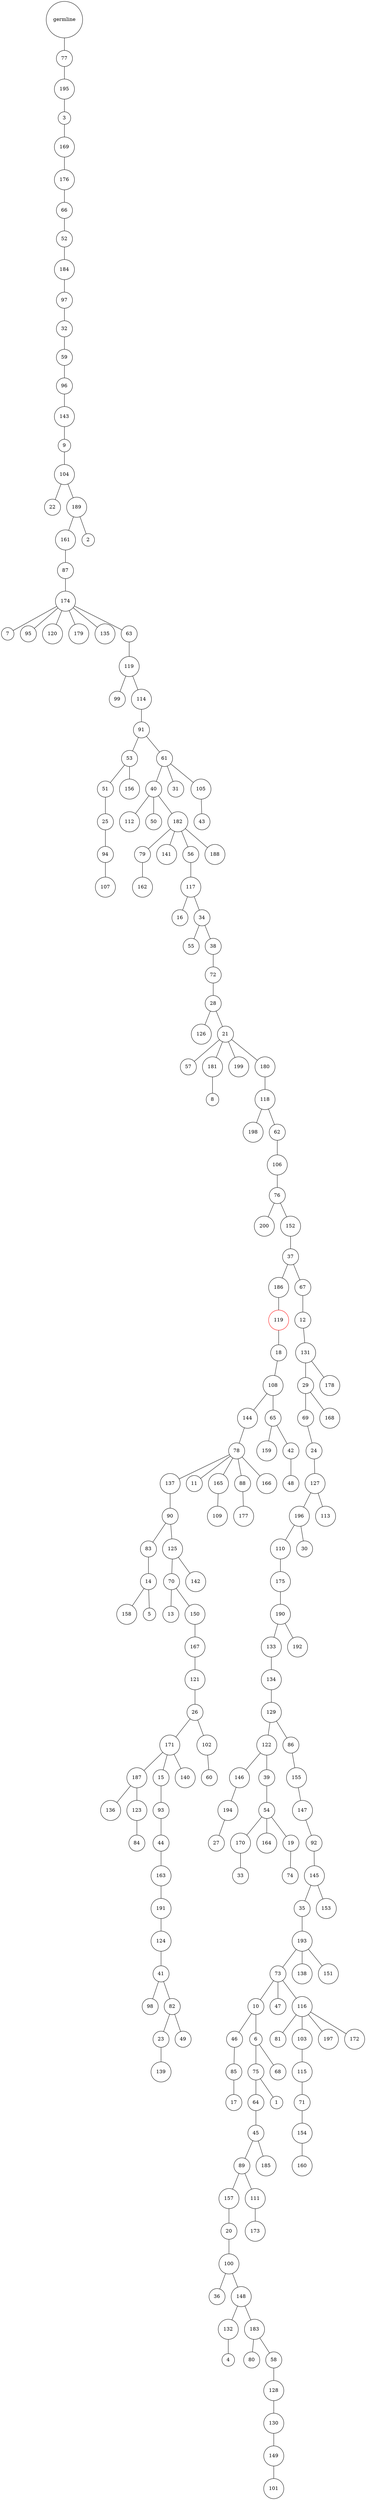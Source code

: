 graph {
	rankdir=UD;
	splines=line;
	node [shape=circle]
	"0x7fbac2d94be0" [label="germline"];
	"0x7fbac2d94c10" [label="77"];
	"0x7fbac2d94be0" -- "0x7fbac2d94c10" ;
	"0x7fbac2d94c40" [label="195"];
	"0x7fbac2d94c10" -- "0x7fbac2d94c40" ;
	"0x7fbac2d94c70" [label="3"];
	"0x7fbac2d94c40" -- "0x7fbac2d94c70" ;
	"0x7fbac2d94ca0" [label="169"];
	"0x7fbac2d94c70" -- "0x7fbac2d94ca0" ;
	"0x7fbac2d94cd0" [label="176"];
	"0x7fbac2d94ca0" -- "0x7fbac2d94cd0" ;
	"0x7fbac2d94d00" [label="66"];
	"0x7fbac2d94cd0" -- "0x7fbac2d94d00" ;
	"0x7fbac2d94d30" [label="52"];
	"0x7fbac2d94d00" -- "0x7fbac2d94d30" ;
	"0x7fbac2d94d60" [label="184"];
	"0x7fbac2d94d30" -- "0x7fbac2d94d60" ;
	"0x7fbac2d94d90" [label="97"];
	"0x7fbac2d94d60" -- "0x7fbac2d94d90" ;
	"0x7fbac2d94dc0" [label="32"];
	"0x7fbac2d94d90" -- "0x7fbac2d94dc0" ;
	"0x7fbac2d94df0" [label="59"];
	"0x7fbac2d94dc0" -- "0x7fbac2d94df0" ;
	"0x7fbac2d94e20" [label="96"];
	"0x7fbac2d94df0" -- "0x7fbac2d94e20" ;
	"0x7fbac2d94e50" [label="143"];
	"0x7fbac2d94e20" -- "0x7fbac2d94e50" ;
	"0x7fbac2d94e80" [label="9"];
	"0x7fbac2d94e50" -- "0x7fbac2d94e80" ;
	"0x7fbac2d94eb0" [label="104"];
	"0x7fbac2d94e80" -- "0x7fbac2d94eb0" ;
	"0x7fbac2d94ee0" [label="22"];
	"0x7fbac2d94eb0" -- "0x7fbac2d94ee0" ;
	"0x7fbac2d94f10" [label="189"];
	"0x7fbac2d94eb0" -- "0x7fbac2d94f10" ;
	"0x7fbac2d94f40" [label="161"];
	"0x7fbac2d94f10" -- "0x7fbac2d94f40" ;
	"0x7fbac2d94f70" [label="87"];
	"0x7fbac2d94f40" -- "0x7fbac2d94f70" ;
	"0x7fbac2d94fa0" [label="174"];
	"0x7fbac2d94f70" -- "0x7fbac2d94fa0" ;
	"0x7fbac2d94fd0" [label="7"];
	"0x7fbac2d94fa0" -- "0x7fbac2d94fd0" ;
	"0x7fbac2d96040" [label="95"];
	"0x7fbac2d94fa0" -- "0x7fbac2d96040" ;
	"0x7fbac2d96070" [label="120"];
	"0x7fbac2d94fa0" -- "0x7fbac2d96070" ;
	"0x7fbac2d960a0" [label="179"];
	"0x7fbac2d94fa0" -- "0x7fbac2d960a0" ;
	"0x7fbac2d960d0" [label="135"];
	"0x7fbac2d94fa0" -- "0x7fbac2d960d0" ;
	"0x7fbac2d96100" [label="63"];
	"0x7fbac2d94fa0" -- "0x7fbac2d96100" ;
	"0x7fbac2d96130" [label="119"];
	"0x7fbac2d96100" -- "0x7fbac2d96130" ;
	"0x7fbac2d96160" [label="99"];
	"0x7fbac2d96130" -- "0x7fbac2d96160" ;
	"0x7fbac2d96190" [label="114"];
	"0x7fbac2d96130" -- "0x7fbac2d96190" ;
	"0x7fbac2d961c0" [label="91"];
	"0x7fbac2d96190" -- "0x7fbac2d961c0" ;
	"0x7fbac2d961f0" [label="53"];
	"0x7fbac2d961c0" -- "0x7fbac2d961f0" ;
	"0x7fbac2d96220" [label="51"];
	"0x7fbac2d961f0" -- "0x7fbac2d96220" ;
	"0x7fbac2d96250" [label="25"];
	"0x7fbac2d96220" -- "0x7fbac2d96250" ;
	"0x7fbac2d96280" [label="94"];
	"0x7fbac2d96250" -- "0x7fbac2d96280" ;
	"0x7fbac2d962b0" [label="107"];
	"0x7fbac2d96280" -- "0x7fbac2d962b0" ;
	"0x7fbac2d962e0" [label="156"];
	"0x7fbac2d961f0" -- "0x7fbac2d962e0" ;
	"0x7fbac2d96310" [label="61"];
	"0x7fbac2d961c0" -- "0x7fbac2d96310" ;
	"0x7fbac2d96340" [label="40"];
	"0x7fbac2d96310" -- "0x7fbac2d96340" ;
	"0x7fbac2d96370" [label="112"];
	"0x7fbac2d96340" -- "0x7fbac2d96370" ;
	"0x7fbac2d963a0" [label="50"];
	"0x7fbac2d96340" -- "0x7fbac2d963a0" ;
	"0x7fbac2d963d0" [label="182"];
	"0x7fbac2d96340" -- "0x7fbac2d963d0" ;
	"0x7fbac2d96400" [label="79"];
	"0x7fbac2d963d0" -- "0x7fbac2d96400" ;
	"0x7fbac2d96430" [label="162"];
	"0x7fbac2d96400" -- "0x7fbac2d96430" ;
	"0x7fbac2d96460" [label="141"];
	"0x7fbac2d963d0" -- "0x7fbac2d96460" ;
	"0x7fbac2d96490" [label="56"];
	"0x7fbac2d963d0" -- "0x7fbac2d96490" ;
	"0x7fbac2d964c0" [label="117"];
	"0x7fbac2d96490" -- "0x7fbac2d964c0" ;
	"0x7fbac2d964f0" [label="16"];
	"0x7fbac2d964c0" -- "0x7fbac2d964f0" ;
	"0x7fbac2d96520" [label="34"];
	"0x7fbac2d964c0" -- "0x7fbac2d96520" ;
	"0x7fbac2d96550" [label="55"];
	"0x7fbac2d96520" -- "0x7fbac2d96550" ;
	"0x7fbac2d96580" [label="38"];
	"0x7fbac2d96520" -- "0x7fbac2d96580" ;
	"0x7fbac2d965b0" [label="72"];
	"0x7fbac2d96580" -- "0x7fbac2d965b0" ;
	"0x7fbac2d965e0" [label="28"];
	"0x7fbac2d965b0" -- "0x7fbac2d965e0" ;
	"0x7fbac2d96610" [label="126"];
	"0x7fbac2d965e0" -- "0x7fbac2d96610" ;
	"0x7fbac2d96640" [label="21"];
	"0x7fbac2d965e0" -- "0x7fbac2d96640" ;
	"0x7fbac2d96670" [label="57"];
	"0x7fbac2d96640" -- "0x7fbac2d96670" ;
	"0x7fbac2d966a0" [label="181"];
	"0x7fbac2d96640" -- "0x7fbac2d966a0" ;
	"0x7fbac2d966d0" [label="8"];
	"0x7fbac2d966a0" -- "0x7fbac2d966d0" ;
	"0x7fbac2d96700" [label="199"];
	"0x7fbac2d96640" -- "0x7fbac2d96700" ;
	"0x7fbac2d96730" [label="180"];
	"0x7fbac2d96640" -- "0x7fbac2d96730" ;
	"0x7fbac2d96760" [label="118"];
	"0x7fbac2d96730" -- "0x7fbac2d96760" ;
	"0x7fbac2d96790" [label="198"];
	"0x7fbac2d96760" -- "0x7fbac2d96790" ;
	"0x7fbac2d967c0" [label="62"];
	"0x7fbac2d96760" -- "0x7fbac2d967c0" ;
	"0x7fbac2d967f0" [label="106"];
	"0x7fbac2d967c0" -- "0x7fbac2d967f0" ;
	"0x7fbac2d96820" [label="76"];
	"0x7fbac2d967f0" -- "0x7fbac2d96820" ;
	"0x7fbac2d96850" [label="200"];
	"0x7fbac2d96820" -- "0x7fbac2d96850" ;
	"0x7fbac2d96880" [label="152"];
	"0x7fbac2d96820" -- "0x7fbac2d96880" ;
	"0x7fbac2d968b0" [label="37"];
	"0x7fbac2d96880" -- "0x7fbac2d968b0" ;
	"0x7fbac2d968e0" [label="186"];
	"0x7fbac2d968b0" -- "0x7fbac2d968e0" ;
	"0x7fbac2d96910" [label="119",color="red"];
	"0x7fbac2d968e0" -- "0x7fbac2d96910" ;
	"0x7fbac2d96940" [label="18"];
	"0x7fbac2d96910" -- "0x7fbac2d96940" ;
	"0x7fbac2d96970" [label="108"];
	"0x7fbac2d96940" -- "0x7fbac2d96970" ;
	"0x7fbac2d969a0" [label="144"];
	"0x7fbac2d96970" -- "0x7fbac2d969a0" ;
	"0x7fbac2d969d0" [label="78"];
	"0x7fbac2d969a0" -- "0x7fbac2d969d0" ;
	"0x7fbac2d96a00" [label="137"];
	"0x7fbac2d969d0" -- "0x7fbac2d96a00" ;
	"0x7fbac2d96a30" [label="90"];
	"0x7fbac2d96a00" -- "0x7fbac2d96a30" ;
	"0x7fbac2d96a60" [label="83"];
	"0x7fbac2d96a30" -- "0x7fbac2d96a60" ;
	"0x7fbac2d96a90" [label="14"];
	"0x7fbac2d96a60" -- "0x7fbac2d96a90" ;
	"0x7fbac2d96ac0" [label="158"];
	"0x7fbac2d96a90" -- "0x7fbac2d96ac0" ;
	"0x7fbac2d96af0" [label="5"];
	"0x7fbac2d96a90" -- "0x7fbac2d96af0" ;
	"0x7fbac2d96b20" [label="125"];
	"0x7fbac2d96a30" -- "0x7fbac2d96b20" ;
	"0x7fbac2d96b50" [label="70"];
	"0x7fbac2d96b20" -- "0x7fbac2d96b50" ;
	"0x7fbac2d96b80" [label="13"];
	"0x7fbac2d96b50" -- "0x7fbac2d96b80" ;
	"0x7fbac2d96bb0" [label="150"];
	"0x7fbac2d96b50" -- "0x7fbac2d96bb0" ;
	"0x7fbac2d96be0" [label="167"];
	"0x7fbac2d96bb0" -- "0x7fbac2d96be0" ;
	"0x7fbac2d96c10" [label="121"];
	"0x7fbac2d96be0" -- "0x7fbac2d96c10" ;
	"0x7fbac2d96c40" [label="26"];
	"0x7fbac2d96c10" -- "0x7fbac2d96c40" ;
	"0x7fbac2d96c70" [label="171"];
	"0x7fbac2d96c40" -- "0x7fbac2d96c70" ;
	"0x7fbac2d96ca0" [label="187"];
	"0x7fbac2d96c70" -- "0x7fbac2d96ca0" ;
	"0x7fbac2d96cd0" [label="136"];
	"0x7fbac2d96ca0" -- "0x7fbac2d96cd0" ;
	"0x7fbac2d96d00" [label="123"];
	"0x7fbac2d96ca0" -- "0x7fbac2d96d00" ;
	"0x7fbac2d96d30" [label="84"];
	"0x7fbac2d96d00" -- "0x7fbac2d96d30" ;
	"0x7fbac2d96d60" [label="15"];
	"0x7fbac2d96c70" -- "0x7fbac2d96d60" ;
	"0x7fbac2d96d90" [label="93"];
	"0x7fbac2d96d60" -- "0x7fbac2d96d90" ;
	"0x7fbac2d96dc0" [label="44"];
	"0x7fbac2d96d90" -- "0x7fbac2d96dc0" ;
	"0x7fbac2d96df0" [label="163"];
	"0x7fbac2d96dc0" -- "0x7fbac2d96df0" ;
	"0x7fbac2d96e20" [label="191"];
	"0x7fbac2d96df0" -- "0x7fbac2d96e20" ;
	"0x7fbac2d96e50" [label="124"];
	"0x7fbac2d96e20" -- "0x7fbac2d96e50" ;
	"0x7fbac2d96e80" [label="41"];
	"0x7fbac2d96e50" -- "0x7fbac2d96e80" ;
	"0x7fbac2d96eb0" [label="98"];
	"0x7fbac2d96e80" -- "0x7fbac2d96eb0" ;
	"0x7fbac2d96ee0" [label="82"];
	"0x7fbac2d96e80" -- "0x7fbac2d96ee0" ;
	"0x7fbac2d96f10" [label="23"];
	"0x7fbac2d96ee0" -- "0x7fbac2d96f10" ;
	"0x7fbac2d96f40" [label="139"];
	"0x7fbac2d96f10" -- "0x7fbac2d96f40" ;
	"0x7fbac2d96f70" [label="49"];
	"0x7fbac2d96ee0" -- "0x7fbac2d96f70" ;
	"0x7fbac2d96fa0" [label="140"];
	"0x7fbac2d96c70" -- "0x7fbac2d96fa0" ;
	"0x7fbac2d96fd0" [label="102"];
	"0x7fbac2d96c40" -- "0x7fbac2d96fd0" ;
	"0x7fbac2d9c040" [label="60"];
	"0x7fbac2d96fd0" -- "0x7fbac2d9c040" ;
	"0x7fbac2d9c070" [label="142"];
	"0x7fbac2d96b20" -- "0x7fbac2d9c070" ;
	"0x7fbac2d9c0a0" [label="11"];
	"0x7fbac2d969d0" -- "0x7fbac2d9c0a0" ;
	"0x7fbac2d9c0d0" [label="165"];
	"0x7fbac2d969d0" -- "0x7fbac2d9c0d0" ;
	"0x7fbac2d9c100" [label="109"];
	"0x7fbac2d9c0d0" -- "0x7fbac2d9c100" ;
	"0x7fbac2d9c130" [label="88"];
	"0x7fbac2d969d0" -- "0x7fbac2d9c130" ;
	"0x7fbac2d9c160" [label="177"];
	"0x7fbac2d9c130" -- "0x7fbac2d9c160" ;
	"0x7fbac2d9c190" [label="166"];
	"0x7fbac2d969d0" -- "0x7fbac2d9c190" ;
	"0x7fbac2d9c1c0" [label="65"];
	"0x7fbac2d96970" -- "0x7fbac2d9c1c0" ;
	"0x7fbac2d9c1f0" [label="159"];
	"0x7fbac2d9c1c0" -- "0x7fbac2d9c1f0" ;
	"0x7fbac2d9c220" [label="42"];
	"0x7fbac2d9c1c0" -- "0x7fbac2d9c220" ;
	"0x7fbac2d9c250" [label="48"];
	"0x7fbac2d9c220" -- "0x7fbac2d9c250" ;
	"0x7fbac2d9c280" [label="67"];
	"0x7fbac2d968b0" -- "0x7fbac2d9c280" ;
	"0x7fbac2d9c2b0" [label="12"];
	"0x7fbac2d9c280" -- "0x7fbac2d9c2b0" ;
	"0x7fbac2d9c2e0" [label="131"];
	"0x7fbac2d9c2b0" -- "0x7fbac2d9c2e0" ;
	"0x7fbac2d9c310" [label="29"];
	"0x7fbac2d9c2e0" -- "0x7fbac2d9c310" ;
	"0x7fbac2d9c340" [label="69"];
	"0x7fbac2d9c310" -- "0x7fbac2d9c340" ;
	"0x7fbac2d9c370" [label="24"];
	"0x7fbac2d9c340" -- "0x7fbac2d9c370" ;
	"0x7fbac2d9c3a0" [label="127"];
	"0x7fbac2d9c370" -- "0x7fbac2d9c3a0" ;
	"0x7fbac2d9c3d0" [label="196"];
	"0x7fbac2d9c3a0" -- "0x7fbac2d9c3d0" ;
	"0x7fbac2d9c400" [label="110"];
	"0x7fbac2d9c3d0" -- "0x7fbac2d9c400" ;
	"0x7fbac2d9c430" [label="175"];
	"0x7fbac2d9c400" -- "0x7fbac2d9c430" ;
	"0x7fbac2d9c460" [label="190"];
	"0x7fbac2d9c430" -- "0x7fbac2d9c460" ;
	"0x7fbac2d9c490" [label="133"];
	"0x7fbac2d9c460" -- "0x7fbac2d9c490" ;
	"0x7fbac2d9c4c0" [label="134"];
	"0x7fbac2d9c490" -- "0x7fbac2d9c4c0" ;
	"0x7fbac2d9c4f0" [label="129"];
	"0x7fbac2d9c4c0" -- "0x7fbac2d9c4f0" ;
	"0x7fbac2d9c520" [label="122"];
	"0x7fbac2d9c4f0" -- "0x7fbac2d9c520" ;
	"0x7fbac2d9c550" [label="146"];
	"0x7fbac2d9c520" -- "0x7fbac2d9c550" ;
	"0x7fbac2d9c580" [label="194"];
	"0x7fbac2d9c550" -- "0x7fbac2d9c580" ;
	"0x7fbac2d9c5b0" [label="27"];
	"0x7fbac2d9c580" -- "0x7fbac2d9c5b0" ;
	"0x7fbac2d9c5e0" [label="39"];
	"0x7fbac2d9c520" -- "0x7fbac2d9c5e0" ;
	"0x7fbac2d9c610" [label="54"];
	"0x7fbac2d9c5e0" -- "0x7fbac2d9c610" ;
	"0x7fbac2d9c640" [label="170"];
	"0x7fbac2d9c610" -- "0x7fbac2d9c640" ;
	"0x7fbac2d9c670" [label="33"];
	"0x7fbac2d9c640" -- "0x7fbac2d9c670" ;
	"0x7fbac2d9c6a0" [label="164"];
	"0x7fbac2d9c610" -- "0x7fbac2d9c6a0" ;
	"0x7fbac2d9c6d0" [label="19"];
	"0x7fbac2d9c610" -- "0x7fbac2d9c6d0" ;
	"0x7fbac2d9c700" [label="74"];
	"0x7fbac2d9c6d0" -- "0x7fbac2d9c700" ;
	"0x7fbac2d9c730" [label="86"];
	"0x7fbac2d9c4f0" -- "0x7fbac2d9c730" ;
	"0x7fbac2d9c760" [label="155"];
	"0x7fbac2d9c730" -- "0x7fbac2d9c760" ;
	"0x7fbac2d9c790" [label="147"];
	"0x7fbac2d9c760" -- "0x7fbac2d9c790" ;
	"0x7fbac2d9c7c0" [label="92"];
	"0x7fbac2d9c790" -- "0x7fbac2d9c7c0" ;
	"0x7fbac2d9c7f0" [label="145"];
	"0x7fbac2d9c7c0" -- "0x7fbac2d9c7f0" ;
	"0x7fbac2d9c820" [label="35"];
	"0x7fbac2d9c7f0" -- "0x7fbac2d9c820" ;
	"0x7fbac2d9c850" [label="193"];
	"0x7fbac2d9c820" -- "0x7fbac2d9c850" ;
	"0x7fbac2d9c880" [label="73"];
	"0x7fbac2d9c850" -- "0x7fbac2d9c880" ;
	"0x7fbac2d9c8b0" [label="10"];
	"0x7fbac2d9c880" -- "0x7fbac2d9c8b0" ;
	"0x7fbac2d9c8e0" [label="46"];
	"0x7fbac2d9c8b0" -- "0x7fbac2d9c8e0" ;
	"0x7fbac2d9c910" [label="85"];
	"0x7fbac2d9c8e0" -- "0x7fbac2d9c910" ;
	"0x7fbac2d9c940" [label="17"];
	"0x7fbac2d9c910" -- "0x7fbac2d9c940" ;
	"0x7fbac2d9c970" [label="6"];
	"0x7fbac2d9c8b0" -- "0x7fbac2d9c970" ;
	"0x7fbac2d9c9a0" [label="75"];
	"0x7fbac2d9c970" -- "0x7fbac2d9c9a0" ;
	"0x7fbac2d9c9d0" [label="64"];
	"0x7fbac2d9c9a0" -- "0x7fbac2d9c9d0" ;
	"0x7fbac2d9ca00" [label="45"];
	"0x7fbac2d9c9d0" -- "0x7fbac2d9ca00" ;
	"0x7fbac2d9ca30" [label="89"];
	"0x7fbac2d9ca00" -- "0x7fbac2d9ca30" ;
	"0x7fbac2d9ca60" [label="157"];
	"0x7fbac2d9ca30" -- "0x7fbac2d9ca60" ;
	"0x7fbac2d9ca90" [label="20"];
	"0x7fbac2d9ca60" -- "0x7fbac2d9ca90" ;
	"0x7fbac2d9cac0" [label="100"];
	"0x7fbac2d9ca90" -- "0x7fbac2d9cac0" ;
	"0x7fbac2d9caf0" [label="36"];
	"0x7fbac2d9cac0" -- "0x7fbac2d9caf0" ;
	"0x7fbac2d9cb20" [label="148"];
	"0x7fbac2d9cac0" -- "0x7fbac2d9cb20" ;
	"0x7fbac2d9cb50" [label="132"];
	"0x7fbac2d9cb20" -- "0x7fbac2d9cb50" ;
	"0x7fbac2d9cb80" [label="4"];
	"0x7fbac2d9cb50" -- "0x7fbac2d9cb80" ;
	"0x7fbac2d9cbb0" [label="183"];
	"0x7fbac2d9cb20" -- "0x7fbac2d9cbb0" ;
	"0x7fbac2d9cbe0" [label="80"];
	"0x7fbac2d9cbb0" -- "0x7fbac2d9cbe0" ;
	"0x7fbac2d9cc10" [label="58"];
	"0x7fbac2d9cbb0" -- "0x7fbac2d9cc10" ;
	"0x7fbac2d9cc40" [label="128"];
	"0x7fbac2d9cc10" -- "0x7fbac2d9cc40" ;
	"0x7fbac2d9cc70" [label="130"];
	"0x7fbac2d9cc40" -- "0x7fbac2d9cc70" ;
	"0x7fbac2d9cca0" [label="149"];
	"0x7fbac2d9cc70" -- "0x7fbac2d9cca0" ;
	"0x7fbac2d9ccd0" [label="101"];
	"0x7fbac2d9cca0" -- "0x7fbac2d9ccd0" ;
	"0x7fbac2d9cd00" [label="111"];
	"0x7fbac2d9ca30" -- "0x7fbac2d9cd00" ;
	"0x7fbac2d9cd30" [label="173"];
	"0x7fbac2d9cd00" -- "0x7fbac2d9cd30" ;
	"0x7fbac2d9cd60" [label="185"];
	"0x7fbac2d9ca00" -- "0x7fbac2d9cd60" ;
	"0x7fbac2d9cd90" [label="1"];
	"0x7fbac2d9c9a0" -- "0x7fbac2d9cd90" ;
	"0x7fbac2d9cdc0" [label="68"];
	"0x7fbac2d9c970" -- "0x7fbac2d9cdc0" ;
	"0x7fbac2d9cdf0" [label="47"];
	"0x7fbac2d9c880" -- "0x7fbac2d9cdf0" ;
	"0x7fbac2d9ce20" [label="116"];
	"0x7fbac2d9c880" -- "0x7fbac2d9ce20" ;
	"0x7fbac2d9ce50" [label="81"];
	"0x7fbac2d9ce20" -- "0x7fbac2d9ce50" ;
	"0x7fbac2d9ce80" [label="103"];
	"0x7fbac2d9ce20" -- "0x7fbac2d9ce80" ;
	"0x7fbac2d9ceb0" [label="115"];
	"0x7fbac2d9ce80" -- "0x7fbac2d9ceb0" ;
	"0x7fbac2d9cee0" [label="71"];
	"0x7fbac2d9ceb0" -- "0x7fbac2d9cee0" ;
	"0x7fbac2d9cf10" [label="154"];
	"0x7fbac2d9cee0" -- "0x7fbac2d9cf10" ;
	"0x7fbac2d9cf40" [label="160"];
	"0x7fbac2d9cf10" -- "0x7fbac2d9cf40" ;
	"0x7fbac2d9cf70" [label="197"];
	"0x7fbac2d9ce20" -- "0x7fbac2d9cf70" ;
	"0x7fbac2d9cfa0" [label="172"];
	"0x7fbac2d9ce20" -- "0x7fbac2d9cfa0" ;
	"0x7fbac2d9cfd0" [label="138"];
	"0x7fbac2d9c850" -- "0x7fbac2d9cfd0" ;
	"0x7fbac2dac040" [label="151"];
	"0x7fbac2d9c850" -- "0x7fbac2dac040" ;
	"0x7fbac2dac070" [label="153"];
	"0x7fbac2d9c7f0" -- "0x7fbac2dac070" ;
	"0x7fbac2dac0a0" [label="192"];
	"0x7fbac2d9c460" -- "0x7fbac2dac0a0" ;
	"0x7fbac2dac0d0" [label="30"];
	"0x7fbac2d9c3d0" -- "0x7fbac2dac0d0" ;
	"0x7fbac2dac100" [label="113"];
	"0x7fbac2d9c3a0" -- "0x7fbac2dac100" ;
	"0x7fbac2dac130" [label="168"];
	"0x7fbac2d9c310" -- "0x7fbac2dac130" ;
	"0x7fbac2dac160" [label="178"];
	"0x7fbac2d9c2e0" -- "0x7fbac2dac160" ;
	"0x7fbac2dac190" [label="188"];
	"0x7fbac2d963d0" -- "0x7fbac2dac190" ;
	"0x7fbac2dac1c0" [label="31"];
	"0x7fbac2d96310" -- "0x7fbac2dac1c0" ;
	"0x7fbac2dac1f0" [label="105"];
	"0x7fbac2d96310" -- "0x7fbac2dac1f0" ;
	"0x7fbac2dac220" [label="43"];
	"0x7fbac2dac1f0" -- "0x7fbac2dac220" ;
	"0x7fbac2dac250" [label="2"];
	"0x7fbac2d94f10" -- "0x7fbac2dac250" ;
}
